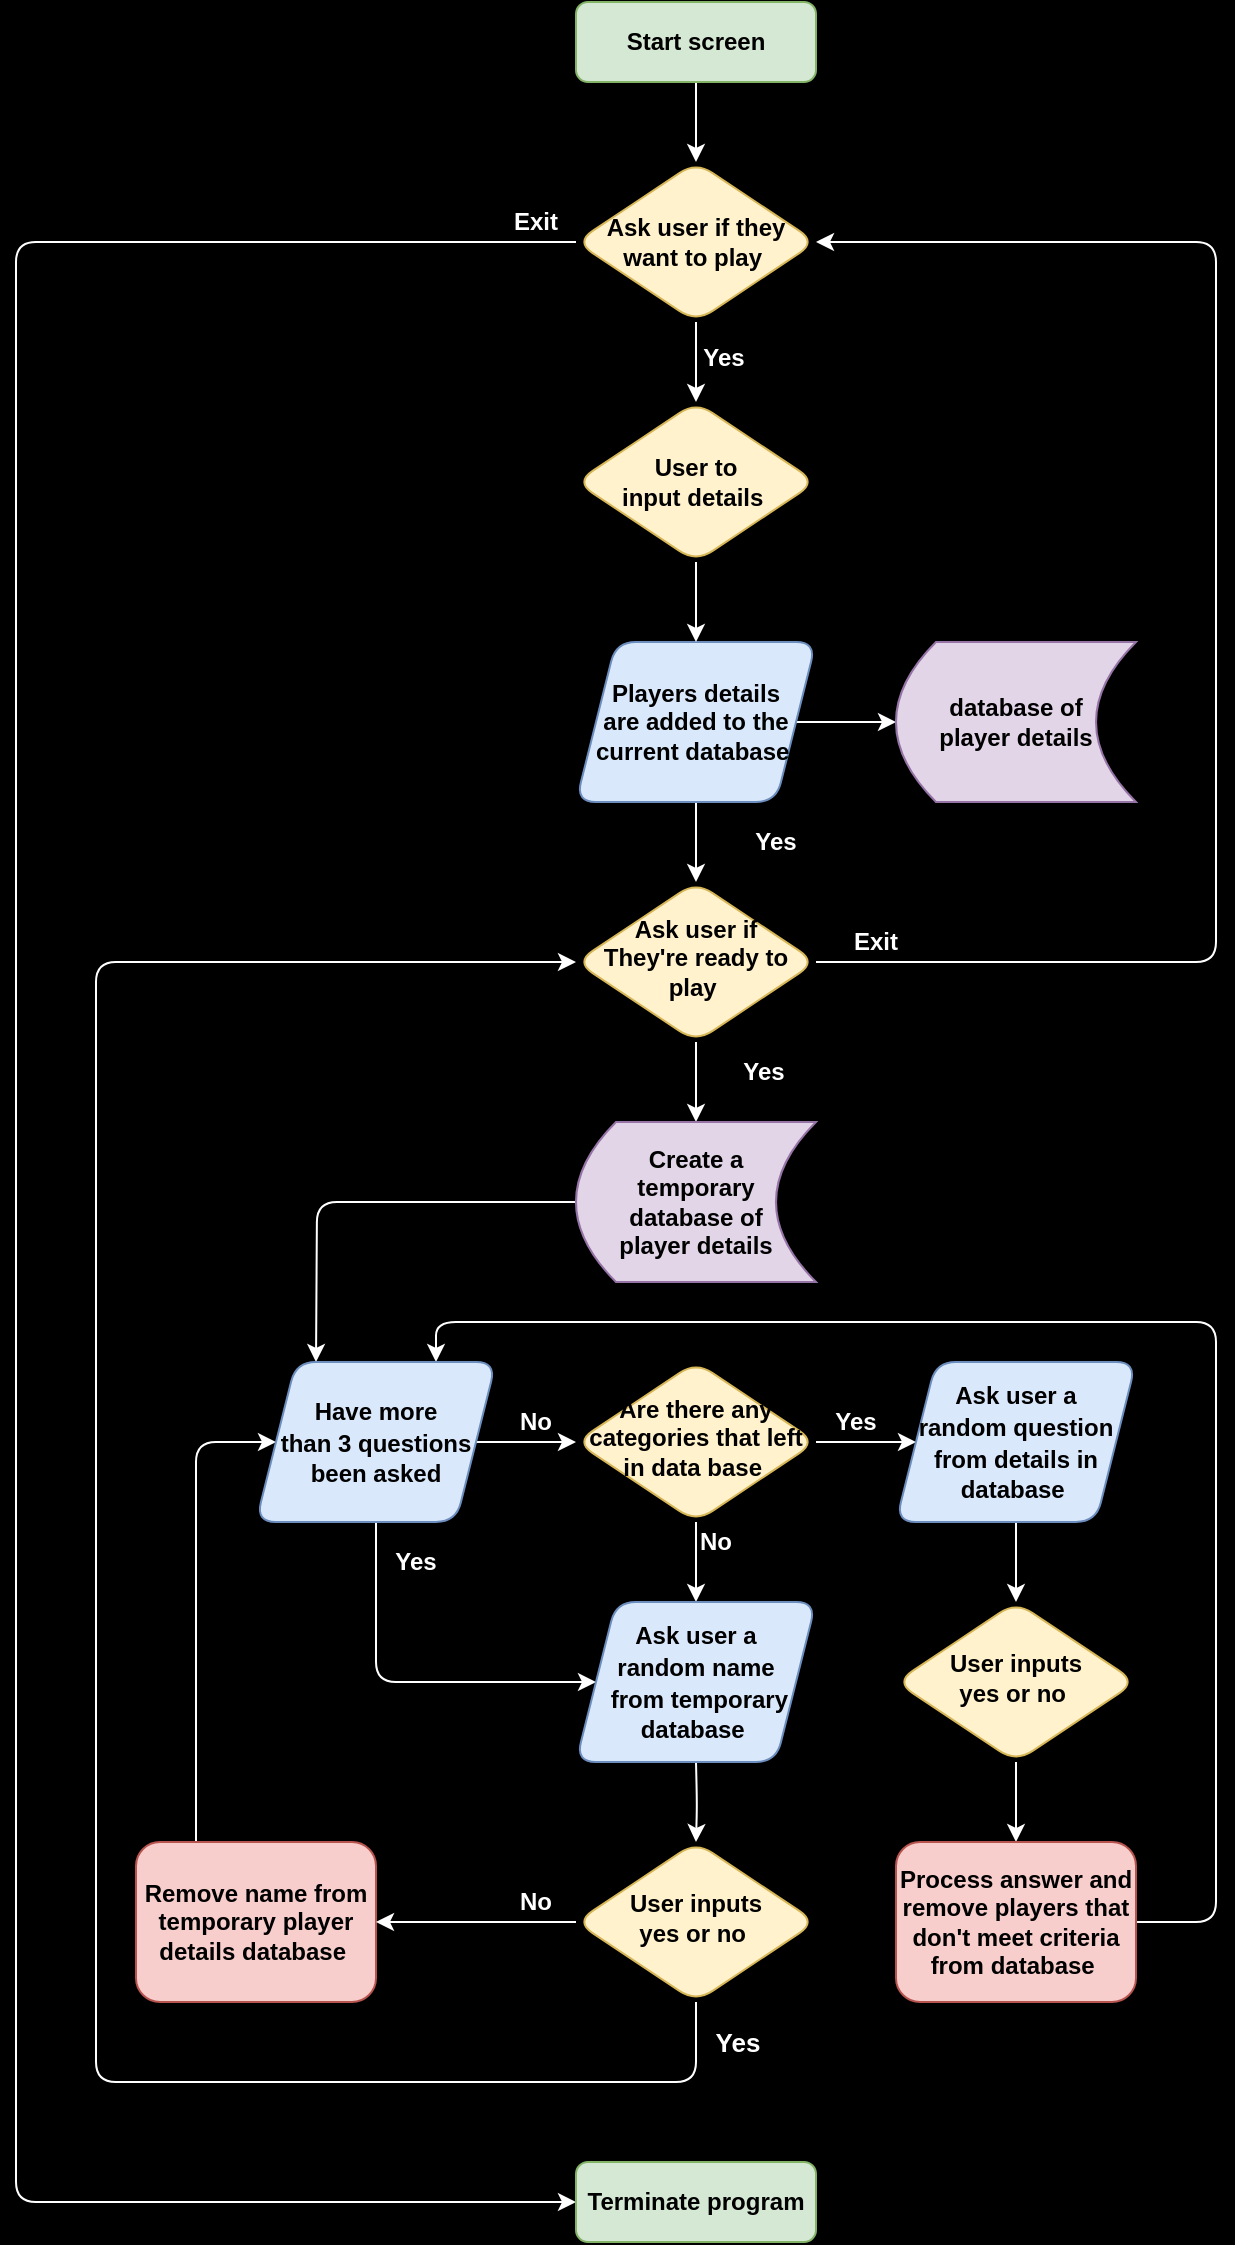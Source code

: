 <mxfile version="14.8.6" type="device"><diagram id="C5RBs43oDa-KdzZeNtuy" name="Page-1"><mxGraphModel dx="1422" dy="772" grid="1" gridSize="10" guides="1" tooltips="1" connect="1" arrows="1" fold="1" page="1" pageScale="1" pageWidth="827" pageHeight="1169" background="#000000" math="0" shadow="0"><root><mxCell id="WIyWlLk6GJQsqaUBKTNV-0"/><mxCell id="WIyWlLk6GJQsqaUBKTNV-1" parent="WIyWlLk6GJQsqaUBKTNV-0"/><mxCell id="H-2OchCzTb0TROPsZ7Cq-26" style="edgeStyle=orthogonalEdgeStyle;orthogonalLoop=1;jettySize=auto;html=1;exitX=0.5;exitY=1;exitDx=0;exitDy=0;fontStyle=1;fontColor=#FFFFFF;strokeColor=#FFFFFF;" parent="WIyWlLk6GJQsqaUBKTNV-1" source="WIyWlLk6GJQsqaUBKTNV-3" edge="1"><mxGeometry relative="1" as="geometry"><mxPoint x="380" y="120" as="targetPoint"/></mxGeometry></mxCell><mxCell id="WIyWlLk6GJQsqaUBKTNV-3" value="Start screen" style="whiteSpace=wrap;html=1;fontSize=12;glass=0;strokeWidth=1;shadow=0;fillColor=#d5e8d4;strokeColor=#82b366;fontStyle=1;rounded=1;" parent="WIyWlLk6GJQsqaUBKTNV-1" vertex="1"><mxGeometry x="320" y="40" width="120" height="40" as="geometry"/></mxCell><mxCell id="H-2OchCzTb0TROPsZ7Cq-77" style="edgeStyle=orthogonalEdgeStyle;orthogonalLoop=1;jettySize=auto;html=1;exitX=0.5;exitY=1;exitDx=0;exitDy=0;entryX=0.5;entryY=0;entryDx=0;entryDy=0;fontStyle=1;fontColor=#FFFFFF;strokeColor=#FFFFFF;" parent="WIyWlLk6GJQsqaUBKTNV-1" source="WIyWlLk6GJQsqaUBKTNV-10" target="H-2OchCzTb0TROPsZ7Cq-59" edge="1"><mxGeometry relative="1" as="geometry"/></mxCell><mxCell id="WIyWlLk6GJQsqaUBKTNV-10" value="User inputs&lt;br&gt;yes or no&amp;nbsp;" style="rhombus;whiteSpace=wrap;html=1;shadow=0;fontFamily=Helvetica;fontSize=12;align=center;strokeWidth=1;spacing=6;spacingTop=-4;fillColor=#fff2cc;strokeColor=#d6b656;fontStyle=1;rounded=1;" parent="WIyWlLk6GJQsqaUBKTNV-1" vertex="1"><mxGeometry x="480" y="840" width="120" height="80" as="geometry"/></mxCell><mxCell id="H-2OchCzTb0TROPsZ7Cq-38" style="edgeStyle=orthogonalEdgeStyle;orthogonalLoop=1;jettySize=auto;html=1;exitX=0.5;exitY=1;exitDx=0;exitDy=0;entryX=0.5;entryY=0;entryDx=0;entryDy=0;fontStyle=1;strokeColor=#FFFFFF;" parent="WIyWlLk6GJQsqaUBKTNV-1" source="H-2OchCzTb0TROPsZ7Cq-0" target="H-2OchCzTb0TROPsZ7Cq-17" edge="1"><mxGeometry relative="1" as="geometry"/></mxCell><mxCell id="H-2OchCzTb0TROPsZ7Cq-51" style="edgeStyle=orthogonalEdgeStyle;orthogonalLoop=1;jettySize=auto;html=1;exitX=1;exitY=0.5;exitDx=0;exitDy=0;fontStyle=1;fontColor=#FFFFFF;strokeColor=#FFFFFF;" parent="WIyWlLk6GJQsqaUBKTNV-1" source="H-2OchCzTb0TROPsZ7Cq-0" edge="1"><mxGeometry relative="1" as="geometry"><mxPoint x="480" y="400" as="targetPoint"/></mxGeometry></mxCell><mxCell id="H-2OchCzTb0TROPsZ7Cq-0" value="Players details &lt;br&gt;are added to the current database&amp;nbsp;" style="shape=parallelogram;perimeter=parallelogramPerimeter;whiteSpace=wrap;html=1;fixedSize=1;fillColor=#dae8fc;strokeColor=#6c8ebf;fontStyle=1;rounded=1;" parent="WIyWlLk6GJQsqaUBKTNV-1" vertex="1"><mxGeometry x="320" y="360" width="120" height="80" as="geometry"/></mxCell><mxCell id="H-2OchCzTb0TROPsZ7Cq-128" style="edgeStyle=orthogonalEdgeStyle;orthogonalLoop=1;jettySize=auto;html=1;exitX=0.5;exitY=1;exitDx=0;exitDy=0;entryX=0.5;entryY=0;entryDx=0;entryDy=0;fontSize=13;fontStyle=1;strokeColor=#FFFFFF;" parent="WIyWlLk6GJQsqaUBKTNV-1" source="H-2OchCzTb0TROPsZ7Cq-17" target="H-2OchCzTb0TROPsZ7Cq-80" edge="1"><mxGeometry relative="1" as="geometry"/></mxCell><mxCell id="H-2OchCzTb0TROPsZ7Cq-132" style="edgeStyle=orthogonalEdgeStyle;orthogonalLoop=1;jettySize=auto;html=1;exitX=1;exitY=0.5;exitDx=0;exitDy=0;entryX=1;entryY=0.5;entryDx=0;entryDy=0;fontSize=13;fontStyle=1;fontColor=#FFFFFF;strokeColor=#FFFFFF;" parent="WIyWlLk6GJQsqaUBKTNV-1" source="H-2OchCzTb0TROPsZ7Cq-17" target="H-2OchCzTb0TROPsZ7Cq-21" edge="1"><mxGeometry relative="1" as="geometry"><Array as="points"><mxPoint x="640" y="520"/><mxPoint x="640" y="160"/></Array></mxGeometry></mxCell><mxCell id="H-2OchCzTb0TROPsZ7Cq-17" value="Ask user if &lt;br&gt;They're ready to play&amp;nbsp;" style="rhombus;whiteSpace=wrap;html=1;shadow=0;fontFamily=Helvetica;fontSize=12;align=center;strokeWidth=1;spacing=6;spacingTop=-4;fillColor=#fff2cc;strokeColor=#d6b656;fontStyle=1;rounded=1;" parent="WIyWlLk6GJQsqaUBKTNV-1" vertex="1"><mxGeometry x="320" y="480" width="120" height="80" as="geometry"/></mxCell><mxCell id="H-2OchCzTb0TROPsZ7Cq-29" style="edgeStyle=orthogonalEdgeStyle;orthogonalLoop=1;jettySize=auto;html=1;exitX=0.5;exitY=1;exitDx=0;exitDy=0;entryX=0.5;entryY=0;entryDx=0;entryDy=0;startArrow=none;fontStyle=1;fontColor=#FFFFFF;strokeColor=#FFFFFF;" parent="WIyWlLk6GJQsqaUBKTNV-1" source="H-2OchCzTb0TROPsZ7Cq-32" target="H-2OchCzTb0TROPsZ7Cq-0" edge="1"><mxGeometry relative="1" as="geometry"/></mxCell><mxCell id="H-2OchCzTb0TROPsZ7Cq-37" style="edgeStyle=orthogonalEdgeStyle;orthogonalLoop=1;jettySize=auto;html=1;exitX=0.5;exitY=1;exitDx=0;exitDy=0;entryX=0.5;entryY=0;entryDx=0;entryDy=0;fontStyle=1;fontColor=#FFFFFF;strokeColor=#FFFFFF;" parent="WIyWlLk6GJQsqaUBKTNV-1" source="H-2OchCzTb0TROPsZ7Cq-21" target="H-2OchCzTb0TROPsZ7Cq-32" edge="1"><mxGeometry relative="1" as="geometry"/></mxCell><mxCell id="XCwpwLbPYrRVyEouYfFF-5" style="edgeStyle=orthogonalEdgeStyle;orthogonalLoop=1;jettySize=auto;html=1;exitX=0;exitY=0.5;exitDx=0;exitDy=0;entryX=0;entryY=0.5;entryDx=0;entryDy=0;fontColor=#FFFFFF;strokeColor=#FFFFFF;" edge="1" parent="WIyWlLk6GJQsqaUBKTNV-1" source="H-2OchCzTb0TROPsZ7Cq-21" target="XCwpwLbPYrRVyEouYfFF-4"><mxGeometry relative="1" as="geometry"><Array as="points"><mxPoint x="40" y="160"/><mxPoint x="40" y="1140"/></Array></mxGeometry></mxCell><mxCell id="H-2OchCzTb0TROPsZ7Cq-21" value="Ask user if they &lt;br&gt;want to play&amp;nbsp;" style="rhombus;whiteSpace=wrap;html=1;fillColor=#fff2cc;strokeColor=#d6b656;fontStyle=1;rounded=1;" parent="WIyWlLk6GJQsqaUBKTNV-1" vertex="1"><mxGeometry x="320" y="120" width="120" height="80" as="geometry"/></mxCell><mxCell id="H-2OchCzTb0TROPsZ7Cq-24" value="Exit&lt;br&gt;" style="text;html=1;fillColor=none;align=center;verticalAlign=middle;whiteSpace=wrap;fontStyle=1;fontColor=#FFFFFF;rounded=1;" parent="WIyWlLk6GJQsqaUBKTNV-1" vertex="1"><mxGeometry x="290" y="140" width="20" height="20" as="geometry"/></mxCell><mxCell id="H-2OchCzTb0TROPsZ7Cq-32" value="User to &lt;br&gt;input details&amp;nbsp;" style="rhombus;whiteSpace=wrap;html=1;fillColor=#fff2cc;strokeColor=#d6b656;fontStyle=1;rounded=1;" parent="WIyWlLk6GJQsqaUBKTNV-1" vertex="1"><mxGeometry x="320" y="240" width="120" height="80" as="geometry"/></mxCell><mxCell id="H-2OchCzTb0TROPsZ7Cq-40" value="Exit" style="text;html=1;fillColor=none;align=center;verticalAlign=middle;whiteSpace=wrap;fontStyle=1;fontColor=#FFFFFF;rounded=1;" parent="WIyWlLk6GJQsqaUBKTNV-1" vertex="1"><mxGeometry x="450" y="500" width="40" height="20" as="geometry"/></mxCell><mxCell id="H-2OchCzTb0TROPsZ7Cq-45" value="Yes" style="text;html=1;fillColor=none;align=center;verticalAlign=middle;whiteSpace=wrap;fontStyle=1;fontColor=#FFFFFF;rounded=1;" parent="WIyWlLk6GJQsqaUBKTNV-1" vertex="1"><mxGeometry x="394" y="565" width="40" height="20" as="geometry"/></mxCell><mxCell id="H-2OchCzTb0TROPsZ7Cq-46" value="Yes" style="text;html=1;fillColor=none;align=center;verticalAlign=middle;whiteSpace=wrap;fontStyle=1;fontColor=#FFFFFF;rounded=1;" parent="WIyWlLk6GJQsqaUBKTNV-1" vertex="1"><mxGeometry x="400" y="450" width="40" height="20" as="geometry"/></mxCell><mxCell id="H-2OchCzTb0TROPsZ7Cq-48" value="Yes" style="text;html=1;fillColor=none;align=center;verticalAlign=middle;whiteSpace=wrap;fontStyle=1;fontColor=#FFFFFF;rounded=1;" parent="WIyWlLk6GJQsqaUBKTNV-1" vertex="1"><mxGeometry x="374" y="208" width="40" height="20" as="geometry"/></mxCell><mxCell id="H-2OchCzTb0TROPsZ7Cq-139" style="edgeStyle=orthogonalEdgeStyle;orthogonalLoop=1;jettySize=auto;html=1;exitX=1;exitY=0.5;exitDx=0;exitDy=0;entryX=0.75;entryY=0;entryDx=0;entryDy=0;fontSize=13;fontStyle=1;fontColor=#FFFFFF;strokeColor=#FFFFFF;" parent="WIyWlLk6GJQsqaUBKTNV-1" source="H-2OchCzTb0TROPsZ7Cq-59" edge="1"><mxGeometry relative="1" as="geometry"><mxPoint x="250" y="720" as="targetPoint"/><Array as="points"><mxPoint x="640" y="1000"/><mxPoint x="640" y="700"/><mxPoint x="250" y="700"/></Array></mxGeometry></mxCell><mxCell id="H-2OchCzTb0TROPsZ7Cq-59" value="Process answer and remove players that don't meet criteria from database&amp;nbsp;" style="whiteSpace=wrap;html=1;fillColor=#f8cecc;strokeColor=#b85450;fontStyle=1;rounded=1;" parent="WIyWlLk6GJQsqaUBKTNV-1" vertex="1"><mxGeometry x="480" y="960" width="120" height="80" as="geometry"/></mxCell><mxCell id="H-2OchCzTb0TROPsZ7Cq-143" style="edgeStyle=orthogonalEdgeStyle;orthogonalLoop=1;jettySize=auto;html=1;exitX=0.25;exitY=0;exitDx=0;exitDy=0;entryX=0;entryY=0.5;entryDx=0;entryDy=0;fontSize=13;fontStyle=1;strokeColor=#FFFFFF;" parent="WIyWlLk6GJQsqaUBKTNV-1" source="H-2OchCzTb0TROPsZ7Cq-62" target="H-2OchCzTb0TROPsZ7Cq-142" edge="1"><mxGeometry relative="1" as="geometry"><Array as="points"><mxPoint x="130" y="760"/></Array></mxGeometry></mxCell><mxCell id="H-2OchCzTb0TROPsZ7Cq-62" value="Remove name from temporary player details database&amp;nbsp;" style="whiteSpace=wrap;html=1;fillColor=#f8cecc;strokeColor=#b85450;fontStyle=1;rounded=1;" parent="WIyWlLk6GJQsqaUBKTNV-1" vertex="1"><mxGeometry x="100" y="960" width="120" height="80" as="geometry"/></mxCell><mxCell id="H-2OchCzTb0TROPsZ7Cq-69" value="No" style="text;html=1;fillColor=none;align=center;verticalAlign=middle;whiteSpace=wrap;fontStyle=1;fontColor=#FFFFFF;rounded=1;" parent="WIyWlLk6GJQsqaUBKTNV-1" vertex="1"><mxGeometry x="370" y="800" width="40" height="20" as="geometry"/></mxCell><mxCell id="H-2OchCzTb0TROPsZ7Cq-72" value="No" style="text;html=1;fillColor=none;align=center;verticalAlign=middle;whiteSpace=wrap;fontStyle=1;fontColor=#FFFFFF;rounded=1;" parent="WIyWlLk6GJQsqaUBKTNV-1" vertex="1"><mxGeometry x="280" y="740" width="40" height="20" as="geometry"/></mxCell><mxCell id="H-2OchCzTb0TROPsZ7Cq-75" value="Yes" style="text;html=1;fillColor=none;align=center;verticalAlign=middle;whiteSpace=wrap;fontStyle=1;fontColor=#FFFFFF;rounded=1;" parent="WIyWlLk6GJQsqaUBKTNV-1" vertex="1"><mxGeometry x="440" y="740" width="40" height="20" as="geometry"/></mxCell><mxCell id="H-2OchCzTb0TROPsZ7Cq-138" style="edgeStyle=orthogonalEdgeStyle;orthogonalLoop=1;jettySize=auto;html=1;exitX=0;exitY=0.5;exitDx=0;exitDy=0;entryX=0.25;entryY=0;entryDx=0;entryDy=0;fontSize=13;fontStyle=1;fontColor=#FFFFFF;strokeColor=#FFFFFF;" parent="WIyWlLk6GJQsqaUBKTNV-1" source="H-2OchCzTb0TROPsZ7Cq-80" edge="1"><mxGeometry relative="1" as="geometry"><mxPoint x="190" y="720" as="targetPoint"/></mxGeometry></mxCell><mxCell id="H-2OchCzTb0TROPsZ7Cq-80" value="Create a &lt;br&gt;temporary &lt;br&gt;database of&lt;br&gt;player details" style="shape=dataStorage;whiteSpace=wrap;html=1;fixedSize=1;align=center;fillColor=#e1d5e7;strokeColor=#9673a6;fontStyle=1;rounded=1;" parent="WIyWlLk6GJQsqaUBKTNV-1" vertex="1"><mxGeometry x="320" y="600" width="120" height="80" as="geometry"/></mxCell><mxCell id="H-2OchCzTb0TROPsZ7Cq-84" value="database of&lt;br&gt;player details" style="shape=dataStorage;whiteSpace=wrap;html=1;fixedSize=1;align=center;fillColor=#e1d5e7;strokeColor=#9673a6;fontStyle=1;rounded=1;" parent="WIyWlLk6GJQsqaUBKTNV-1" vertex="1"><mxGeometry x="480" y="360" width="120" height="80" as="geometry"/></mxCell><mxCell id="H-2OchCzTb0TROPsZ7Cq-118" style="edgeStyle=orthogonalEdgeStyle;orthogonalLoop=1;jettySize=auto;html=1;exitX=0.5;exitY=1;exitDx=0;exitDy=0;entryX=0;entryY=0.5;entryDx=0;entryDy=0;fontSize=13;fontStyle=1;fontColor=#FFFFFF;strokeColor=#FFFFFF;" parent="WIyWlLk6GJQsqaUBKTNV-1" target="H-2OchCzTb0TROPsZ7Cq-116" edge="1"><mxGeometry relative="1" as="geometry"><mxPoint x="220" y="800" as="sourcePoint"/><Array as="points"><mxPoint x="220" y="880"/></Array></mxGeometry></mxCell><mxCell id="H-2OchCzTb0TROPsZ7Cq-106" style="edgeStyle=orthogonalEdgeStyle;orthogonalLoop=1;jettySize=auto;html=1;exitX=0.5;exitY=1;exitDx=0;exitDy=0;entryX=0.5;entryY=0;entryDx=0;entryDy=0;fontSize=13;fontStyle=1;fontColor=#FFFFFF;strokeColor=#FFFFFF;" parent="WIyWlLk6GJQsqaUBKTNV-1" source="H-2OchCzTb0TROPsZ7Cq-88" edge="1"><mxGeometry relative="1" as="geometry"><mxPoint x="380" y="840" as="targetPoint"/></mxGeometry></mxCell><mxCell id="H-2OchCzTb0TROPsZ7Cq-121" style="edgeStyle=orthogonalEdgeStyle;orthogonalLoop=1;jettySize=auto;html=1;exitX=1;exitY=0.5;exitDx=0;exitDy=0;entryX=0;entryY=0.5;entryDx=0;entryDy=0;fontSize=13;fontStyle=1;strokeColor=#FFFFFF;" parent="WIyWlLk6GJQsqaUBKTNV-1" source="H-2OchCzTb0TROPsZ7Cq-88" target="H-2OchCzTb0TROPsZ7Cq-119" edge="1"><mxGeometry relative="1" as="geometry"/></mxCell><mxCell id="H-2OchCzTb0TROPsZ7Cq-88" value="Are there any categories that left in data base&amp;nbsp;" style="rhombus;whiteSpace=wrap;html=1;shadow=0;fontFamily=Helvetica;fontSize=12;align=center;strokeWidth=1;spacing=6;spacingTop=-4;fillColor=#fff2cc;strokeColor=#d6b656;fontStyle=1;rounded=1;" parent="WIyWlLk6GJQsqaUBKTNV-1" vertex="1"><mxGeometry x="320" y="720" width="120" height="80" as="geometry"/></mxCell><mxCell id="H-2OchCzTb0TROPsZ7Cq-115" style="edgeStyle=orthogonalEdgeStyle;orthogonalLoop=1;jettySize=auto;html=1;exitX=0.5;exitY=1;exitDx=0;exitDy=0;entryX=0.5;entryY=0;entryDx=0;entryDy=0;fontSize=13;fontStyle=1;fontColor=#FFFFFF;strokeColor=#FFFFFF;" parent="WIyWlLk6GJQsqaUBKTNV-1" target="H-2OchCzTb0TROPsZ7Cq-95" edge="1"><mxGeometry relative="1" as="geometry"><mxPoint x="380" y="920" as="sourcePoint"/></mxGeometry></mxCell><mxCell id="H-2OchCzTb0TROPsZ7Cq-98" style="edgeStyle=orthogonalEdgeStyle;orthogonalLoop=1;jettySize=auto;html=1;exitX=0;exitY=0.5;exitDx=0;exitDy=0;entryX=1;entryY=0.5;entryDx=0;entryDy=0;fontSize=13;fontStyle=1;fontColor=#FFFFFF;strokeColor=#FFFFFF;" parent="WIyWlLk6GJQsqaUBKTNV-1" source="H-2OchCzTb0TROPsZ7Cq-95" target="H-2OchCzTb0TROPsZ7Cq-62" edge="1"><mxGeometry relative="1" as="geometry"/></mxCell><mxCell id="H-2OchCzTb0TROPsZ7Cq-133" style="edgeStyle=orthogonalEdgeStyle;orthogonalLoop=1;jettySize=auto;html=1;exitX=0.5;exitY=1;exitDx=0;exitDy=0;entryX=0;entryY=0.5;entryDx=0;entryDy=0;fontSize=13;fontStyle=1;fontColor=#FFFFFF;strokeColor=#FFFFFF;" parent="WIyWlLk6GJQsqaUBKTNV-1" source="H-2OchCzTb0TROPsZ7Cq-95" target="H-2OchCzTb0TROPsZ7Cq-17" edge="1"><mxGeometry relative="1" as="geometry"><Array as="points"><mxPoint x="380" y="1080"/><mxPoint x="80" y="1080"/><mxPoint x="80" y="520"/></Array></mxGeometry></mxCell><mxCell id="H-2OchCzTb0TROPsZ7Cq-95" value="User inputs &lt;br&gt;yes or no&amp;nbsp;" style="rhombus;whiteSpace=wrap;html=1;shadow=0;fontFamily=Helvetica;fontSize=12;align=center;strokeWidth=1;spacing=6;spacingTop=-4;fillColor=#fff2cc;strokeColor=#d6b656;fontStyle=1;rounded=1;" parent="WIyWlLk6GJQsqaUBKTNV-1" vertex="1"><mxGeometry x="320" y="960" width="120" height="80" as="geometry"/></mxCell><mxCell id="H-2OchCzTb0TROPsZ7Cq-102" value="No" style="text;html=1;fillColor=none;align=center;verticalAlign=middle;whiteSpace=wrap;fontStyle=1;fontColor=#FFFFFF;rounded=1;" parent="WIyWlLk6GJQsqaUBKTNV-1" vertex="1"><mxGeometry x="280" y="980" width="40" height="20" as="geometry"/></mxCell><mxCell id="H-2OchCzTb0TROPsZ7Cq-116" value="&lt;span style=&quot;font-size: 12px&quot;&gt;Ask user a &lt;br&gt;random name&lt;br&gt;&amp;nbsp;from temporary database&amp;nbsp;&lt;/span&gt;" style="shape=parallelogram;perimeter=parallelogramPerimeter;whiteSpace=wrap;html=1;fixedSize=1;fontSize=13;align=center;fillColor=#dae8fc;strokeColor=#6c8ebf;fontStyle=1;rounded=1;" parent="WIyWlLk6GJQsqaUBKTNV-1" vertex="1"><mxGeometry x="320" y="840" width="120" height="80" as="geometry"/></mxCell><mxCell id="H-2OchCzTb0TROPsZ7Cq-120" style="edgeStyle=orthogonalEdgeStyle;orthogonalLoop=1;jettySize=auto;html=1;exitX=0.5;exitY=1;exitDx=0;exitDy=0;entryX=0.5;entryY=0;entryDx=0;entryDy=0;fontSize=13;fontStyle=1;fontColor=#FFFFFF;strokeColor=#FFFFFF;" parent="WIyWlLk6GJQsqaUBKTNV-1" source="H-2OchCzTb0TROPsZ7Cq-119" target="WIyWlLk6GJQsqaUBKTNV-10" edge="1"><mxGeometry relative="1" as="geometry"/></mxCell><mxCell id="H-2OchCzTb0TROPsZ7Cq-119" value="&lt;span style=&quot;font-size: 12px&quot;&gt;Ask user a &lt;br&gt;random question &lt;br&gt;from details in database&amp;nbsp;&lt;/span&gt;" style="shape=parallelogram;perimeter=parallelogramPerimeter;whiteSpace=wrap;html=1;fixedSize=1;fontSize=13;align=center;fillColor=#dae8fc;strokeColor=#6c8ebf;fontStyle=1;rounded=1;" parent="WIyWlLk6GJQsqaUBKTNV-1" vertex="1"><mxGeometry x="480" y="720" width="120" height="80" as="geometry"/></mxCell><mxCell id="H-2OchCzTb0TROPsZ7Cq-135" value="Yes" style="text;html=1;fillColor=none;align=center;verticalAlign=middle;whiteSpace=wrap;fontSize=13;fontStyle=1;fontColor=#FFFFFF;rounded=1;" parent="WIyWlLk6GJQsqaUBKTNV-1" vertex="1"><mxGeometry x="382" y="1050" width="38" height="20" as="geometry"/></mxCell><mxCell id="H-2OchCzTb0TROPsZ7Cq-141" value="Yes" style="text;html=1;fillColor=none;align=center;verticalAlign=middle;whiteSpace=wrap;fontStyle=1;fontColor=#FFFFFF;rounded=1;" parent="WIyWlLk6GJQsqaUBKTNV-1" vertex="1"><mxGeometry x="220" y="810" width="40" height="20" as="geometry"/></mxCell><mxCell id="H-2OchCzTb0TROPsZ7Cq-145" style="edgeStyle=orthogonalEdgeStyle;orthogonalLoop=1;jettySize=auto;html=1;exitX=1;exitY=0.5;exitDx=0;exitDy=0;entryX=1;entryY=1;entryDx=0;entryDy=0;fontSize=13;fontStyle=1;strokeColor=#FFFFFF;" parent="WIyWlLk6GJQsqaUBKTNV-1" source="H-2OchCzTb0TROPsZ7Cq-142" target="H-2OchCzTb0TROPsZ7Cq-72" edge="1"><mxGeometry relative="1" as="geometry"><Array as="points"><mxPoint x="310" y="760"/><mxPoint x="310" y="760"/></Array></mxGeometry></mxCell><mxCell id="H-2OchCzTb0TROPsZ7Cq-142" value="&lt;span style=&quot;font-size: 12px&quot;&gt;Have more&lt;/span&gt;&lt;br style=&quot;font-size: 12px&quot;&gt;&lt;span style=&quot;font-size: 12px&quot;&gt;than 3 questions been asked&lt;/span&gt;" style="shape=parallelogram;perimeter=parallelogramPerimeter;whiteSpace=wrap;html=1;fixedSize=1;fontSize=13;align=center;fillColor=#dae8fc;strokeColor=#6c8ebf;fontStyle=1;rounded=1;" parent="WIyWlLk6GJQsqaUBKTNV-1" vertex="1"><mxGeometry x="160" y="720" width="120" height="80" as="geometry"/></mxCell><mxCell id="XCwpwLbPYrRVyEouYfFF-4" value="Terminate program" style="whiteSpace=wrap;html=1;fontSize=12;glass=0;strokeWidth=1;shadow=0;fillColor=#d5e8d4;strokeColor=#82b366;fontStyle=1;rounded=1;" vertex="1" parent="WIyWlLk6GJQsqaUBKTNV-1"><mxGeometry x="320" y="1120" width="120" height="40" as="geometry"/></mxCell></root></mxGraphModel></diagram></mxfile>